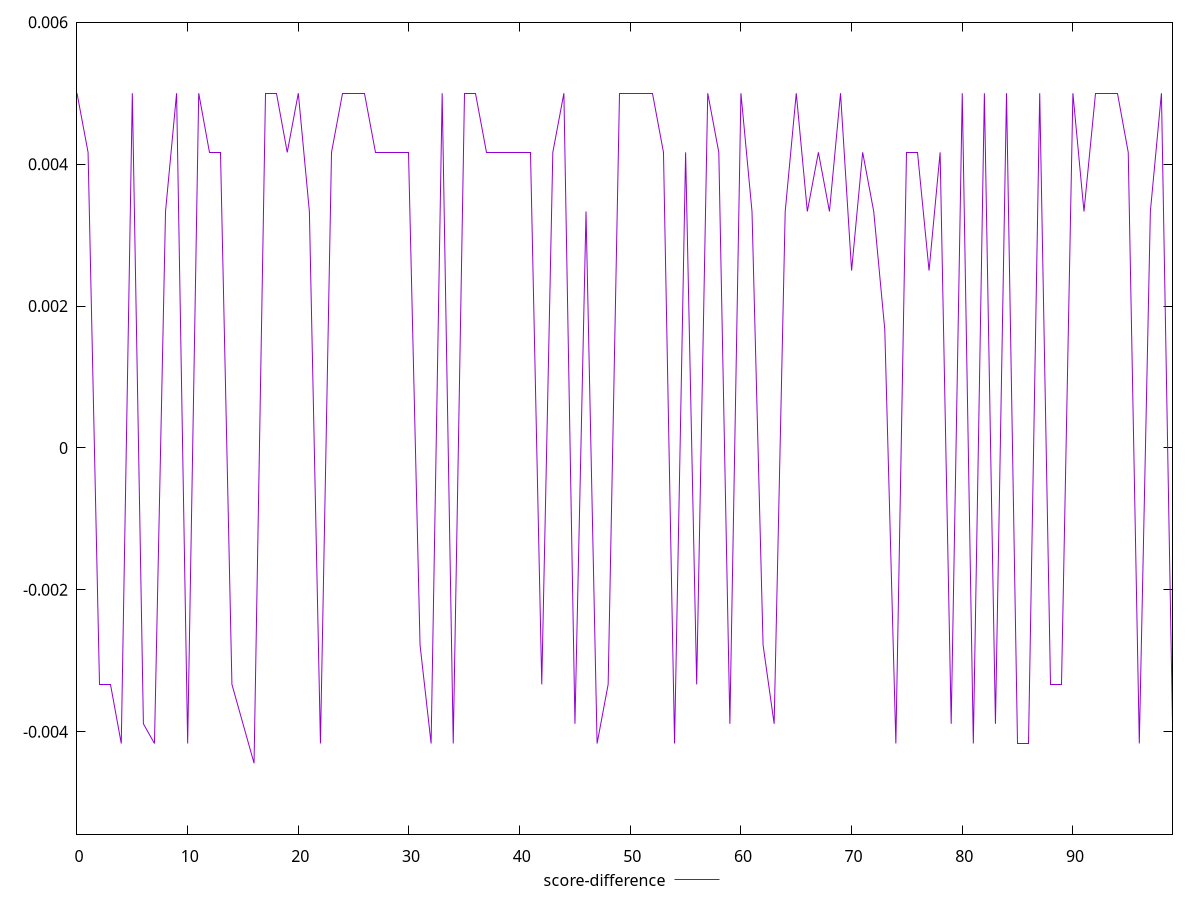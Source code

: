 reset

$scoreDifference <<EOF
0 0.0050000000000000044
1 0.004166666666666652
2 -0.0033333333333332993
3 -0.0033333333333332993
4 -0.004166666666666652
5 0.0050000000000000044
6 -0.0038888888888888307
7 -0.004166666666666652
8 0.0033333333333332993
9 0.0050000000000000044
10 -0.004166666666666652
11 0.0050000000000000044
12 0.004166666666666652
13 0.004166666666666652
14 -0.0033333333333332993
15 -0.0038888888888888307
16 -0.004444444444444473
17 0.0050000000000000044
18 0.0050000000000000044
19 0.004166666666666652
20 0.0050000000000000044
21 0.0033333333333332993
22 -0.004166666666666652
23 0.004166666666666652
24 0.0050000000000000044
25 0.0050000000000000044
26 0.0050000000000000044
27 0.004166666666666652
28 0.004166666666666652
29 0.004166666666666652
30 0.004166666666666652
31 -0.002777777777777768
32 -0.004166666666666652
33 0.0050000000000000044
34 -0.004166666666666652
35 0.0050000000000000044
36 0.0050000000000000044
37 0.004166666666666652
38 0.004166666666666652
39 0.004166666666666652
40 0.004166666666666652
41 0.004166666666666652
42 -0.0033333333333332993
43 0.004166666666666652
44 0.0050000000000000044
45 -0.0038888888888888307
46 0.0033333333333332993
47 -0.004166666666666652
48 -0.0033333333333332993
49 0.0050000000000000044
50 0.0050000000000000044
51 0.0050000000000000044
52 0.0050000000000000044
53 0.004166666666666652
54 -0.004166666666666652
55 0.004166666666666652
56 -0.0033333333333332993
57 0.0050000000000000044
58 0.004166666666666652
59 -0.0038888888888889417
60 0.0050000000000000044
61 0.0033333333333332993
62 -0.002777777777777768
63 -0.0038888888888888307
64 0.0033333333333332993
65 0.0050000000000000044
66 0.0033333333333332993
67 0.004166666666666652
68 0.0033333333333332993
69 0.0050000000000000044
70 0.0024999999999999467
71 0.004166666666666652
72 0.0033333333333332993
73 0.0016666666666667052
74 -0.004166666666666652
75 0.004166666666666652
76 0.004166666666666652
77 0.0024999999999999467
78 0.004166666666666652
79 -0.0038888888888888307
80 0.0050000000000000044
81 -0.004166666666666652
82 0.0050000000000000044
83 -0.0038888888888888307
84 0.0050000000000000044
85 -0.004166666666666652
86 -0.004166666666666652
87 0.0050000000000000044
88 -0.0033333333333332993
89 -0.0033333333333332993
90 0.0050000000000000044
91 0.0033333333333332993
92 0.0050000000000000044
93 0.0050000000000000044
94 0.0050000000000000044
95 0.004166666666666652
96 -0.004166666666666652
97 0.0033333333333332993
98 0.0050000000000000044
99 -0.0038888888888888307
EOF

set key outside below
set xrange [0:99]
set yrange [-0.005444444444444473:0.0060000000000000045]
set trange [-0.005444444444444473:0.0060000000000000045]
set terminal svg size 640, 500 enhanced background rgb 'white'
set output "reprap/render-blocking-resources/samples/pages+cached+noexternal+nofonts+nosvg+noimg/score-difference/values.svg"

plot $scoreDifference title "score-difference" with line

reset
